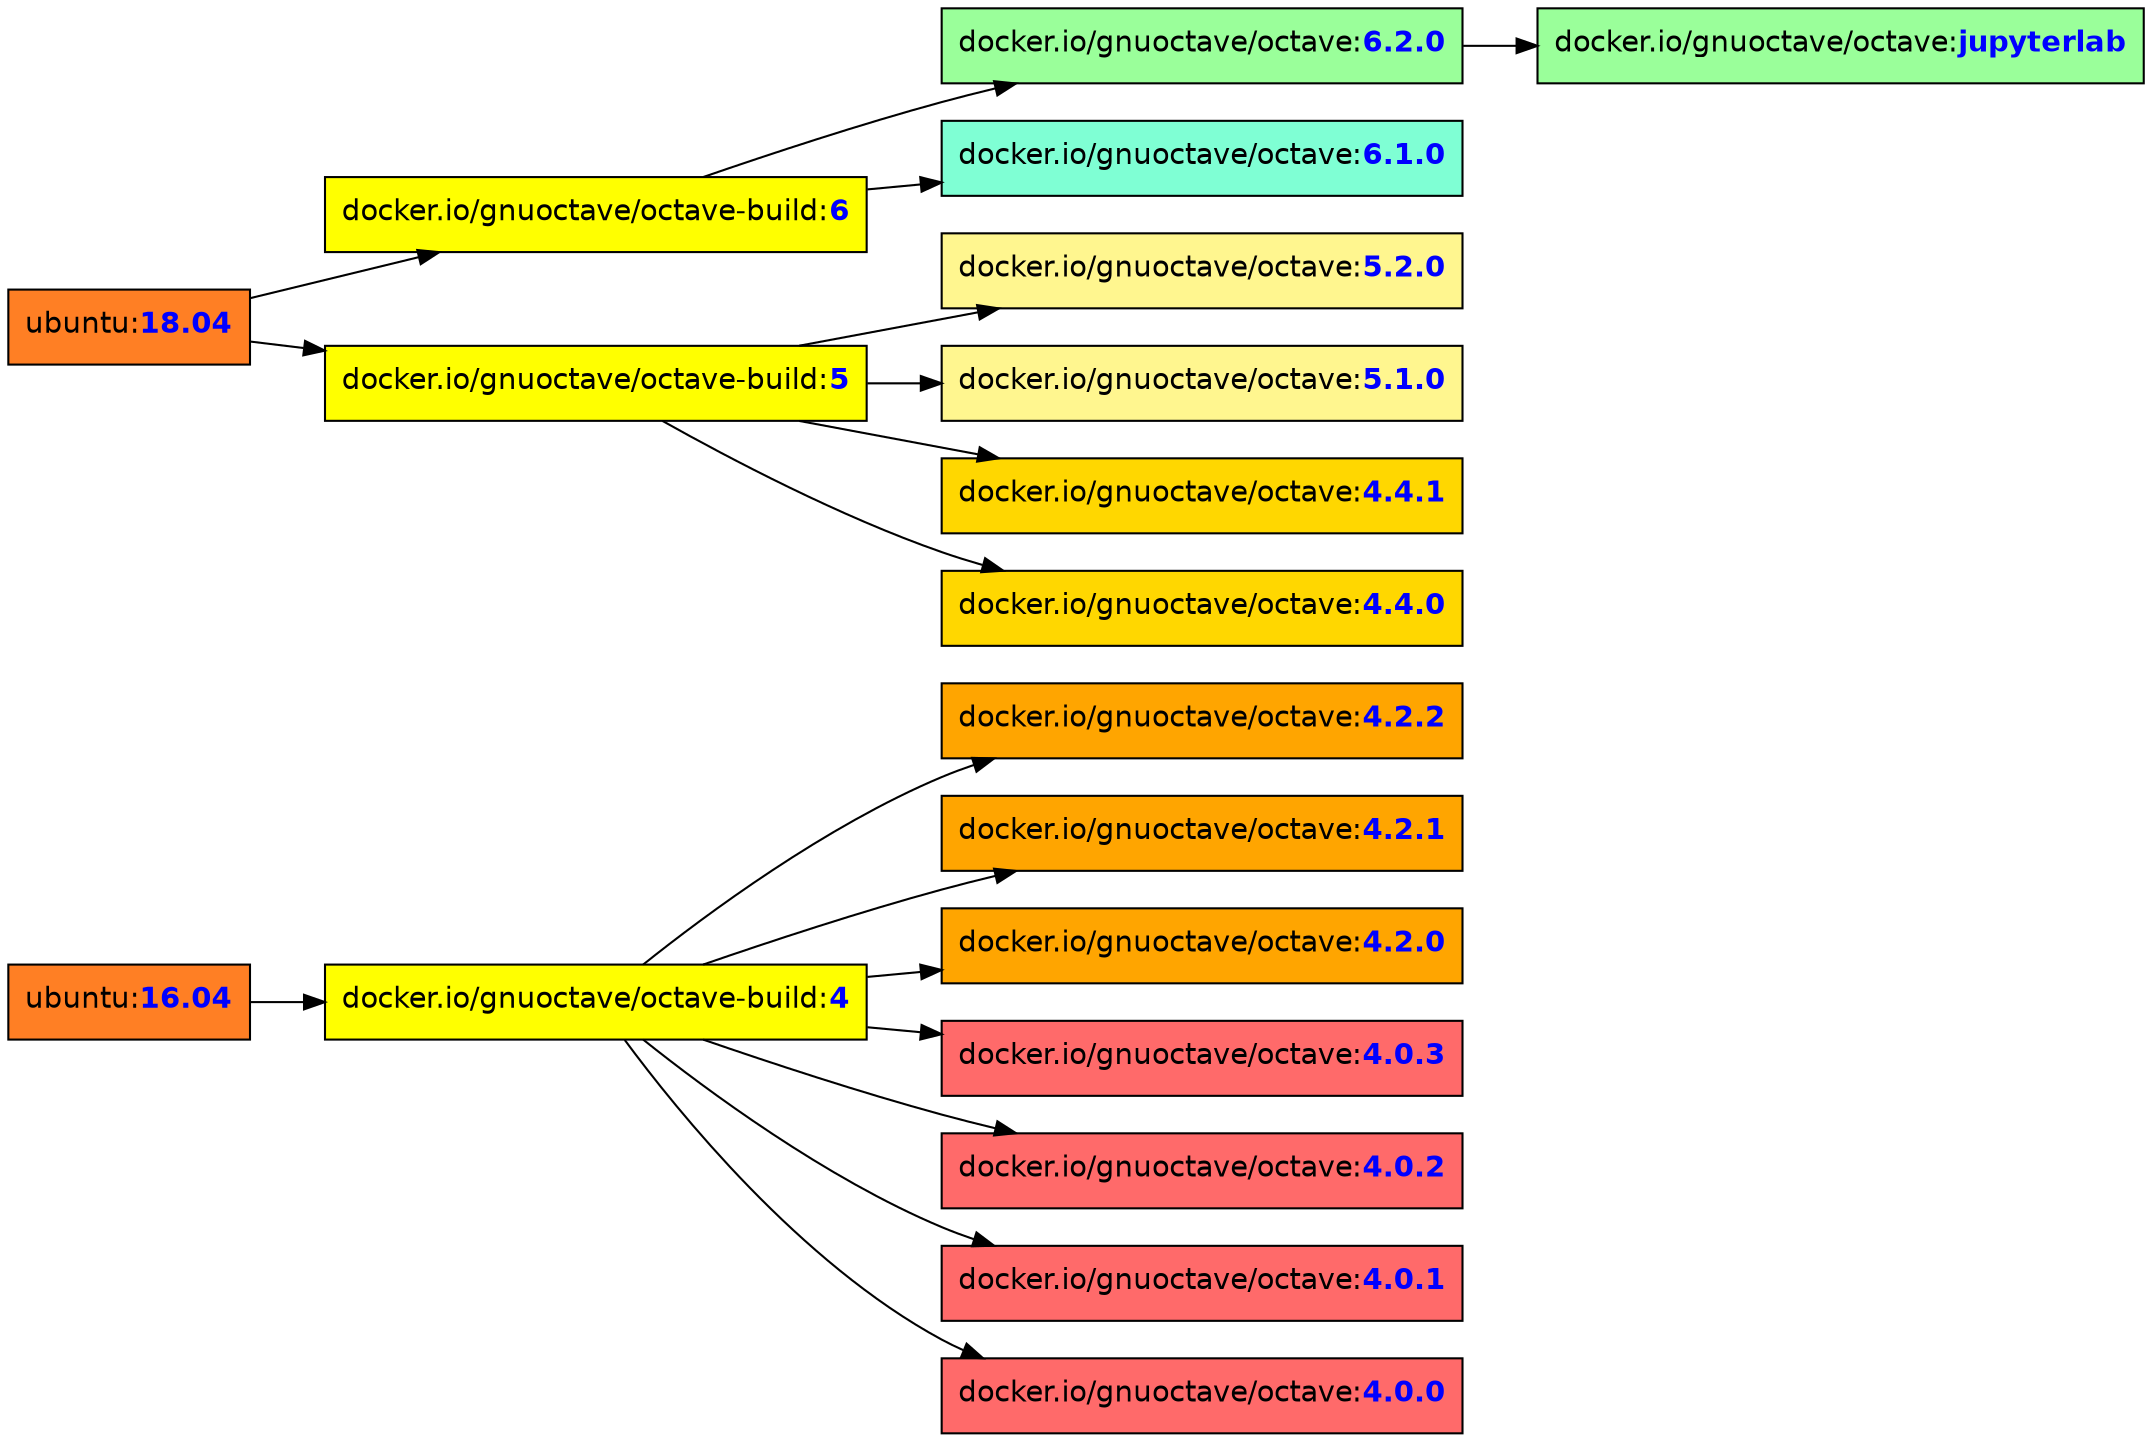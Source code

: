 digraph hierarchy {
  rankdir="LR";
  node [shape=box style=filled fontname="helvetica"];
  node [fillcolor=chocolate1];
  { rank = same;
    ubuntu1604 [label=<ubuntu:<B><FONT color='blue'>16.04</FONT></B>>];
    ubuntu1804 [label=<ubuntu:<B><FONT color='blue'>18.04</FONT></B>>];
  }
  node [fillcolor=yellow];
  { rank = same;
    b4 [label=<docker.io/gnuoctave/octave-build:<B><FONT color='blue'>4</FONT></B>>];
    b5 [label=<docker.io/gnuoctave/octave-build:<B><FONT color='blue'>5</FONT></B>>];
    b6 [label=<docker.io/gnuoctave/octave-build:<B><FONT color='blue'>6</FONT></B>>];
  }
  node [fillcolor=palegreen1];
  jupyterlab [label=<docker.io/gnuoctave/octave:<B><FONT color='blue'>jupyterlab</FONT></B>>];
  { rank = same;
  v620 [label=<docker.io/gnuoctave/octave:<B><FONT color='blue'>6.2.0</FONT></B>>];
  node [fillcolor=aquamarine];
  v610 [label=<docker.io/gnuoctave/octave:<B><FONT color='blue'>6.1.0</FONT></B>>];
  node [fillcolor=khaki1];
  v520 [label=<docker.io/gnuoctave/octave:<B><FONT color='blue'>5.2.0</FONT></B>>];
  v510 [label=<docker.io/gnuoctave/octave:<B><FONT color='blue'>5.1.0</FONT></B>>];
  node [fillcolor=gold];
  v441 [label=<docker.io/gnuoctave/octave:<B><FONT color='blue'>4.4.1</FONT></B>>];
  v440 [label=<docker.io/gnuoctave/octave:<B><FONT color='blue'>4.4.0</FONT></B>>];
  node [fillcolor=orange];
  v422 [label=<docker.io/gnuoctave/octave:<B><FONT color='blue'>4.2.2</FONT></B>>];
  v421 [label=<docker.io/gnuoctave/octave:<B><FONT color='blue'>4.2.1</FONT></B>>];
  v420 [label=<docker.io/gnuoctave/octave:<B><FONT color='blue'>4.2.0</FONT></B>>];
  node [fillcolor=indianred1];
  v403 [label=<docker.io/gnuoctave/octave:<B><FONT color='blue'>4.0.3</FONT></B>>];
  v402 [label=<docker.io/gnuoctave/octave:<B><FONT color='blue'>4.0.2</FONT></B>>];
  v401 [label=<docker.io/gnuoctave/octave:<B><FONT color='blue'>4.0.1</FONT></B>>];
  v400 [label=<docker.io/gnuoctave/octave:<B><FONT color='blue'>4.0.0</FONT></B>>];
  }
  ubuntu1804 -> b6 -> v620  -> jupyterlab
                b6 -> v610
  ubuntu1804 -> b5 -> v520
                b5 -> v510
                b5 -> v441
                b5 -> v440
  ubuntu1604 -> b4 -> v422
                b4 -> v421
                b4 -> v420
                b4 -> v403
                b4 -> v402
                b4 -> v401
                b4 -> v400
  // ensure order
  b6 -> b5 -> b4 [style=invis]
  v620 -> v610 -> v520 -> v510 -> v441 -> v440 -> v422 -> v421 -> v420
       -> v403 -> v402 -> v401 -> v400 [style=invis]
}

